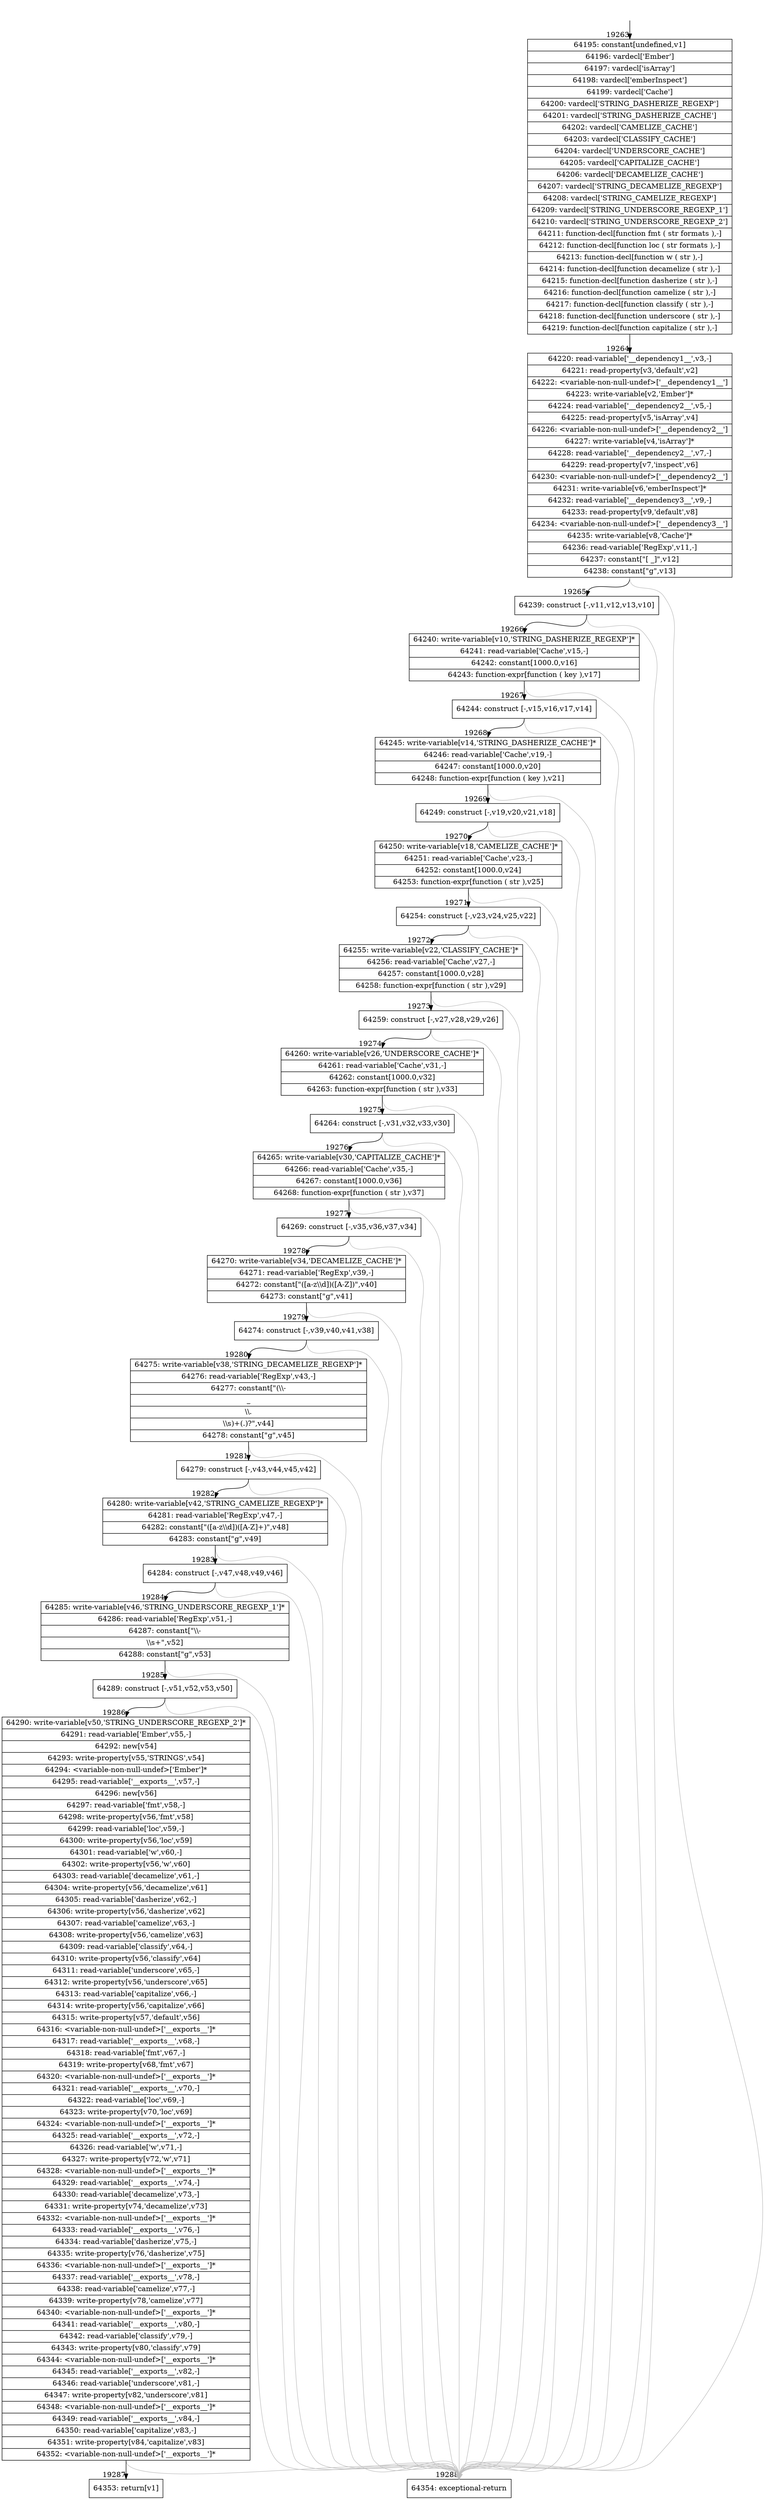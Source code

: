 digraph {
rankdir="TD"
BB_entry1641[shape=none,label=""];
BB_entry1641 -> BB19263 [tailport=s, headport=n, headlabel="    19263"]
BB19263 [shape=record label="{64195: constant[undefined,v1]|64196: vardecl['Ember']|64197: vardecl['isArray']|64198: vardecl['emberInspect']|64199: vardecl['Cache']|64200: vardecl['STRING_DASHERIZE_REGEXP']|64201: vardecl['STRING_DASHERIZE_CACHE']|64202: vardecl['CAMELIZE_CACHE']|64203: vardecl['CLASSIFY_CACHE']|64204: vardecl['UNDERSCORE_CACHE']|64205: vardecl['CAPITALIZE_CACHE']|64206: vardecl['DECAMELIZE_CACHE']|64207: vardecl['STRING_DECAMELIZE_REGEXP']|64208: vardecl['STRING_CAMELIZE_REGEXP']|64209: vardecl['STRING_UNDERSCORE_REGEXP_1']|64210: vardecl['STRING_UNDERSCORE_REGEXP_2']|64211: function-decl[function fmt ( str formats ),-]|64212: function-decl[function loc ( str formats ),-]|64213: function-decl[function w ( str ),-]|64214: function-decl[function decamelize ( str ),-]|64215: function-decl[function dasherize ( str ),-]|64216: function-decl[function camelize ( str ),-]|64217: function-decl[function classify ( str ),-]|64218: function-decl[function underscore ( str ),-]|64219: function-decl[function capitalize ( str ),-]}" ] 
BB19263 -> BB19264 [tailport=s, headport=n, headlabel="      19264"]
BB19264 [shape=record label="{64220: read-variable['__dependency1__',v3,-]|64221: read-property[v3,'default',v2]|64222: \<variable-non-null-undef\>['__dependency1__']|64223: write-variable[v2,'Ember']*|64224: read-variable['__dependency2__',v5,-]|64225: read-property[v5,'isArray',v4]|64226: \<variable-non-null-undef\>['__dependency2__']|64227: write-variable[v4,'isArray']*|64228: read-variable['__dependency2__',v7,-]|64229: read-property[v7,'inspect',v6]|64230: \<variable-non-null-undef\>['__dependency2__']|64231: write-variable[v6,'emberInspect']*|64232: read-variable['__dependency3__',v9,-]|64233: read-property[v9,'default',v8]|64234: \<variable-non-null-undef\>['__dependency3__']|64235: write-variable[v8,'Cache']*|64236: read-variable['RegExp',v11,-]|64237: constant[\"[ _]\",v12]|64238: constant[\"g\",v13]}" ] 
BB19264 -> BB19265 [tailport=s, headport=n, headlabel="      19265"]
BB19264 -> BB19288 [tailport=s, headport=n, color=gray, headlabel="      19288"]
BB19265 [shape=record label="{64239: construct [-,v11,v12,v13,v10]}" ] 
BB19265 -> BB19266 [tailport=s, headport=n, headlabel="      19266"]
BB19265 -> BB19288 [tailport=s, headport=n, color=gray]
BB19266 [shape=record label="{64240: write-variable[v10,'STRING_DASHERIZE_REGEXP']*|64241: read-variable['Cache',v15,-]|64242: constant[1000.0,v16]|64243: function-expr[function ( key ),v17]}" ] 
BB19266 -> BB19267 [tailport=s, headport=n, headlabel="      19267"]
BB19266 -> BB19288 [tailport=s, headport=n, color=gray]
BB19267 [shape=record label="{64244: construct [-,v15,v16,v17,v14]}" ] 
BB19267 -> BB19268 [tailport=s, headport=n, headlabel="      19268"]
BB19267 -> BB19288 [tailport=s, headport=n, color=gray]
BB19268 [shape=record label="{64245: write-variable[v14,'STRING_DASHERIZE_CACHE']*|64246: read-variable['Cache',v19,-]|64247: constant[1000.0,v20]|64248: function-expr[function ( key ),v21]}" ] 
BB19268 -> BB19269 [tailport=s, headport=n, headlabel="      19269"]
BB19268 -> BB19288 [tailport=s, headport=n, color=gray]
BB19269 [shape=record label="{64249: construct [-,v19,v20,v21,v18]}" ] 
BB19269 -> BB19270 [tailport=s, headport=n, headlabel="      19270"]
BB19269 -> BB19288 [tailport=s, headport=n, color=gray]
BB19270 [shape=record label="{64250: write-variable[v18,'CAMELIZE_CACHE']*|64251: read-variable['Cache',v23,-]|64252: constant[1000.0,v24]|64253: function-expr[function ( str ),v25]}" ] 
BB19270 -> BB19271 [tailport=s, headport=n, headlabel="      19271"]
BB19270 -> BB19288 [tailport=s, headport=n, color=gray]
BB19271 [shape=record label="{64254: construct [-,v23,v24,v25,v22]}" ] 
BB19271 -> BB19272 [tailport=s, headport=n, headlabel="      19272"]
BB19271 -> BB19288 [tailport=s, headport=n, color=gray]
BB19272 [shape=record label="{64255: write-variable[v22,'CLASSIFY_CACHE']*|64256: read-variable['Cache',v27,-]|64257: constant[1000.0,v28]|64258: function-expr[function ( str ),v29]}" ] 
BB19272 -> BB19273 [tailport=s, headport=n, headlabel="      19273"]
BB19272 -> BB19288 [tailport=s, headport=n, color=gray]
BB19273 [shape=record label="{64259: construct [-,v27,v28,v29,v26]}" ] 
BB19273 -> BB19274 [tailport=s, headport=n, headlabel="      19274"]
BB19273 -> BB19288 [tailport=s, headport=n, color=gray]
BB19274 [shape=record label="{64260: write-variable[v26,'UNDERSCORE_CACHE']*|64261: read-variable['Cache',v31,-]|64262: constant[1000.0,v32]|64263: function-expr[function ( str ),v33]}" ] 
BB19274 -> BB19275 [tailport=s, headport=n, headlabel="      19275"]
BB19274 -> BB19288 [tailport=s, headport=n, color=gray]
BB19275 [shape=record label="{64264: construct [-,v31,v32,v33,v30]}" ] 
BB19275 -> BB19276 [tailport=s, headport=n, headlabel="      19276"]
BB19275 -> BB19288 [tailport=s, headport=n, color=gray]
BB19276 [shape=record label="{64265: write-variable[v30,'CAPITALIZE_CACHE']*|64266: read-variable['Cache',v35,-]|64267: constant[1000.0,v36]|64268: function-expr[function ( str ),v37]}" ] 
BB19276 -> BB19277 [tailport=s, headport=n, headlabel="      19277"]
BB19276 -> BB19288 [tailport=s, headport=n, color=gray]
BB19277 [shape=record label="{64269: construct [-,v35,v36,v37,v34]}" ] 
BB19277 -> BB19278 [tailport=s, headport=n, headlabel="      19278"]
BB19277 -> BB19288 [tailport=s, headport=n, color=gray]
BB19278 [shape=record label="{64270: write-variable[v34,'DECAMELIZE_CACHE']*|64271: read-variable['RegExp',v39,-]|64272: constant[\"([a-z\\\\d])([A-Z])\",v40]|64273: constant[\"g\",v41]}" ] 
BB19278 -> BB19279 [tailport=s, headport=n, headlabel="      19279"]
BB19278 -> BB19288 [tailport=s, headport=n, color=gray]
BB19279 [shape=record label="{64274: construct [-,v39,v40,v41,v38]}" ] 
BB19279 -> BB19280 [tailport=s, headport=n, headlabel="      19280"]
BB19279 -> BB19288 [tailport=s, headport=n, color=gray]
BB19280 [shape=record label="{64275: write-variable[v38,'STRING_DECAMELIZE_REGEXP']*|64276: read-variable['RegExp',v43,-]|64277: constant[\"(\\\\-|_|\\\\.|\\\\s)+(.)?\",v44]|64278: constant[\"g\",v45]}" ] 
BB19280 -> BB19281 [tailport=s, headport=n, headlabel="      19281"]
BB19280 -> BB19288 [tailport=s, headport=n, color=gray]
BB19281 [shape=record label="{64279: construct [-,v43,v44,v45,v42]}" ] 
BB19281 -> BB19282 [tailport=s, headport=n, headlabel="      19282"]
BB19281 -> BB19288 [tailport=s, headport=n, color=gray]
BB19282 [shape=record label="{64280: write-variable[v42,'STRING_CAMELIZE_REGEXP']*|64281: read-variable['RegExp',v47,-]|64282: constant[\"([a-z\\\\d])([A-Z]+)\",v48]|64283: constant[\"g\",v49]}" ] 
BB19282 -> BB19283 [tailport=s, headport=n, headlabel="      19283"]
BB19282 -> BB19288 [tailport=s, headport=n, color=gray]
BB19283 [shape=record label="{64284: construct [-,v47,v48,v49,v46]}" ] 
BB19283 -> BB19284 [tailport=s, headport=n, headlabel="      19284"]
BB19283 -> BB19288 [tailport=s, headport=n, color=gray]
BB19284 [shape=record label="{64285: write-variable[v46,'STRING_UNDERSCORE_REGEXP_1']*|64286: read-variable['RegExp',v51,-]|64287: constant[\"\\\\-|\\\\s+\",v52]|64288: constant[\"g\",v53]}" ] 
BB19284 -> BB19285 [tailport=s, headport=n, headlabel="      19285"]
BB19284 -> BB19288 [tailport=s, headport=n, color=gray]
BB19285 [shape=record label="{64289: construct [-,v51,v52,v53,v50]}" ] 
BB19285 -> BB19286 [tailport=s, headport=n, headlabel="      19286"]
BB19285 -> BB19288 [tailport=s, headport=n, color=gray]
BB19286 [shape=record label="{64290: write-variable[v50,'STRING_UNDERSCORE_REGEXP_2']*|64291: read-variable['Ember',v55,-]|64292: new[v54]|64293: write-property[v55,'STRINGS',v54]|64294: \<variable-non-null-undef\>['Ember']*|64295: read-variable['__exports__',v57,-]|64296: new[v56]|64297: read-variable['fmt',v58,-]|64298: write-property[v56,'fmt',v58]|64299: read-variable['loc',v59,-]|64300: write-property[v56,'loc',v59]|64301: read-variable['w',v60,-]|64302: write-property[v56,'w',v60]|64303: read-variable['decamelize',v61,-]|64304: write-property[v56,'decamelize',v61]|64305: read-variable['dasherize',v62,-]|64306: write-property[v56,'dasherize',v62]|64307: read-variable['camelize',v63,-]|64308: write-property[v56,'camelize',v63]|64309: read-variable['classify',v64,-]|64310: write-property[v56,'classify',v64]|64311: read-variable['underscore',v65,-]|64312: write-property[v56,'underscore',v65]|64313: read-variable['capitalize',v66,-]|64314: write-property[v56,'capitalize',v66]|64315: write-property[v57,'default',v56]|64316: \<variable-non-null-undef\>['__exports__']*|64317: read-variable['__exports__',v68,-]|64318: read-variable['fmt',v67,-]|64319: write-property[v68,'fmt',v67]|64320: \<variable-non-null-undef\>['__exports__']*|64321: read-variable['__exports__',v70,-]|64322: read-variable['loc',v69,-]|64323: write-property[v70,'loc',v69]|64324: \<variable-non-null-undef\>['__exports__']*|64325: read-variable['__exports__',v72,-]|64326: read-variable['w',v71,-]|64327: write-property[v72,'w',v71]|64328: \<variable-non-null-undef\>['__exports__']*|64329: read-variable['__exports__',v74,-]|64330: read-variable['decamelize',v73,-]|64331: write-property[v74,'decamelize',v73]|64332: \<variable-non-null-undef\>['__exports__']*|64333: read-variable['__exports__',v76,-]|64334: read-variable['dasherize',v75,-]|64335: write-property[v76,'dasherize',v75]|64336: \<variable-non-null-undef\>['__exports__']*|64337: read-variable['__exports__',v78,-]|64338: read-variable['camelize',v77,-]|64339: write-property[v78,'camelize',v77]|64340: \<variable-non-null-undef\>['__exports__']*|64341: read-variable['__exports__',v80,-]|64342: read-variable['classify',v79,-]|64343: write-property[v80,'classify',v79]|64344: \<variable-non-null-undef\>['__exports__']*|64345: read-variable['__exports__',v82,-]|64346: read-variable['underscore',v81,-]|64347: write-property[v82,'underscore',v81]|64348: \<variable-non-null-undef\>['__exports__']*|64349: read-variable['__exports__',v84,-]|64350: read-variable['capitalize',v83,-]|64351: write-property[v84,'capitalize',v83]|64352: \<variable-non-null-undef\>['__exports__']*}" ] 
BB19286 -> BB19287 [tailport=s, headport=n, headlabel="      19287"]
BB19286 -> BB19288 [tailport=s, headport=n, color=gray]
BB19287 [shape=record label="{64353: return[v1]}" ] 
BB19288 [shape=record label="{64354: exceptional-return}" ] 
//#$~ 36131
}
